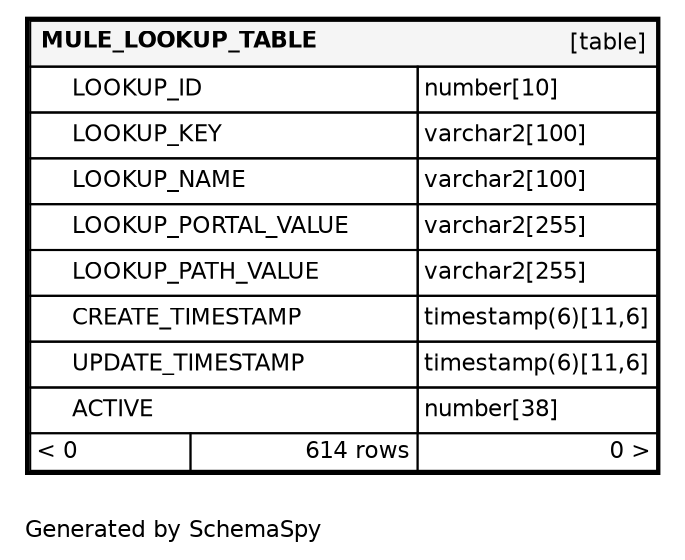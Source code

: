 digraph "oneDegreeRelationshipsDiagram" {
  graph [    rankdir="RL"    bgcolor="#ffffff"    label="\nGenerated by SchemaSpy"    labeljust="l"    nodesep="0.18"    ranksep="0.46"    fontname="Helvetica"    fontsize="11"    ration="compress"  ];  node [    fontname="Helvetica"    fontsize="11"    shape="plaintext"  ];  edge [    arrowsize="0.8"  ];
  "MULE_LOOKUP_TABLE" [
   label=<
    <TABLE BORDER="2" CELLBORDER="1" CELLSPACING="0" BGCOLOR="#ffffff">
      <TR><TD COLSPAN="4"  BGCOLOR="#f5f5f5"><TABLE BORDER="0" CELLSPACING="0"><TR><TD ALIGN="LEFT" FIXEDSIZE="TRUE" WIDTH="147" HEIGHT="16"><B>MULE_LOOKUP_TABLE</B></TD><TD ALIGN="RIGHT">[table]</TD></TR></TABLE></TD></TR>
      <TR><TD PORT="LOOKUP_ID" COLSPAN="2" ALIGN="LEFT"><TABLE BORDER="0" CELLSPACING="0" ALIGN="LEFT"><TR ALIGN="LEFT"><TD ALIGN="LEFT" FIXEDSIZE="TRUE" WIDTH="15" HEIGHT="16"></TD><TD ALIGN="LEFT" FIXEDSIZE="TRUE" WIDTH="165" HEIGHT="16">LOOKUP_ID</TD></TR></TABLE></TD><TD PORT="LOOKUP_ID.type" ALIGN="LEFT">number[10]</TD></TR>
      <TR><TD PORT="LOOKUP_KEY" COLSPAN="2" ALIGN="LEFT"><TABLE BORDER="0" CELLSPACING="0" ALIGN="LEFT"><TR ALIGN="LEFT"><TD ALIGN="LEFT" FIXEDSIZE="TRUE" WIDTH="15" HEIGHT="16"></TD><TD ALIGN="LEFT" FIXEDSIZE="TRUE" WIDTH="165" HEIGHT="16">LOOKUP_KEY</TD></TR></TABLE></TD><TD PORT="LOOKUP_KEY.type" ALIGN="LEFT">varchar2[100]</TD></TR>
      <TR><TD PORT="LOOKUP_NAME" COLSPAN="2" ALIGN="LEFT"><TABLE BORDER="0" CELLSPACING="0" ALIGN="LEFT"><TR ALIGN="LEFT"><TD ALIGN="LEFT" FIXEDSIZE="TRUE" WIDTH="15" HEIGHT="16"></TD><TD ALIGN="LEFT" FIXEDSIZE="TRUE" WIDTH="165" HEIGHT="16">LOOKUP_NAME</TD></TR></TABLE></TD><TD PORT="LOOKUP_NAME.type" ALIGN="LEFT">varchar2[100]</TD></TR>
      <TR><TD PORT="LOOKUP_PORTAL_VALUE" COLSPAN="2" ALIGN="LEFT"><TABLE BORDER="0" CELLSPACING="0" ALIGN="LEFT"><TR ALIGN="LEFT"><TD ALIGN="LEFT" FIXEDSIZE="TRUE" WIDTH="15" HEIGHT="16"></TD><TD ALIGN="LEFT" FIXEDSIZE="TRUE" WIDTH="165" HEIGHT="16">LOOKUP_PORTAL_VALUE</TD></TR></TABLE></TD><TD PORT="LOOKUP_PORTAL_VALUE.type" ALIGN="LEFT">varchar2[255]</TD></TR>
      <TR><TD PORT="LOOKUP_PATH_VALUE" COLSPAN="2" ALIGN="LEFT"><TABLE BORDER="0" CELLSPACING="0" ALIGN="LEFT"><TR ALIGN="LEFT"><TD ALIGN="LEFT" FIXEDSIZE="TRUE" WIDTH="15" HEIGHT="16"></TD><TD ALIGN="LEFT" FIXEDSIZE="TRUE" WIDTH="165" HEIGHT="16">LOOKUP_PATH_VALUE</TD></TR></TABLE></TD><TD PORT="LOOKUP_PATH_VALUE.type" ALIGN="LEFT">varchar2[255]</TD></TR>
      <TR><TD PORT="CREATE_TIMESTAMP" COLSPAN="2" ALIGN="LEFT"><TABLE BORDER="0" CELLSPACING="0" ALIGN="LEFT"><TR ALIGN="LEFT"><TD ALIGN="LEFT" FIXEDSIZE="TRUE" WIDTH="15" HEIGHT="16"></TD><TD ALIGN="LEFT" FIXEDSIZE="TRUE" WIDTH="165" HEIGHT="16">CREATE_TIMESTAMP</TD></TR></TABLE></TD><TD PORT="CREATE_TIMESTAMP.type" ALIGN="LEFT">timestamp(6)[11,6]</TD></TR>
      <TR><TD PORT="UPDATE_TIMESTAMP" COLSPAN="2" ALIGN="LEFT"><TABLE BORDER="0" CELLSPACING="0" ALIGN="LEFT"><TR ALIGN="LEFT"><TD ALIGN="LEFT" FIXEDSIZE="TRUE" WIDTH="15" HEIGHT="16"></TD><TD ALIGN="LEFT" FIXEDSIZE="TRUE" WIDTH="165" HEIGHT="16">UPDATE_TIMESTAMP</TD></TR></TABLE></TD><TD PORT="UPDATE_TIMESTAMP.type" ALIGN="LEFT">timestamp(6)[11,6]</TD></TR>
      <TR><TD PORT="ACTIVE" COLSPAN="2" ALIGN="LEFT"><TABLE BORDER="0" CELLSPACING="0" ALIGN="LEFT"><TR ALIGN="LEFT"><TD ALIGN="LEFT" FIXEDSIZE="TRUE" WIDTH="15" HEIGHT="16"></TD><TD ALIGN="LEFT" FIXEDSIZE="TRUE" WIDTH="165" HEIGHT="16">ACTIVE</TD></TR></TABLE></TD><TD PORT="ACTIVE.type" ALIGN="LEFT">number[38]</TD></TR>
      <TR><TD ALIGN="LEFT" BGCOLOR="#ffffff">&lt; 0</TD><TD ALIGN="RIGHT" BGCOLOR="#ffffff">614 rows</TD><TD ALIGN="RIGHT" BGCOLOR="#ffffff">0 &gt;</TD></TR>
    </TABLE>>
    URL="MULE_LOOKUP_TABLE.html"
    target="_top"
    tooltip="MULE_LOOKUP_TABLE"
  ];
}
